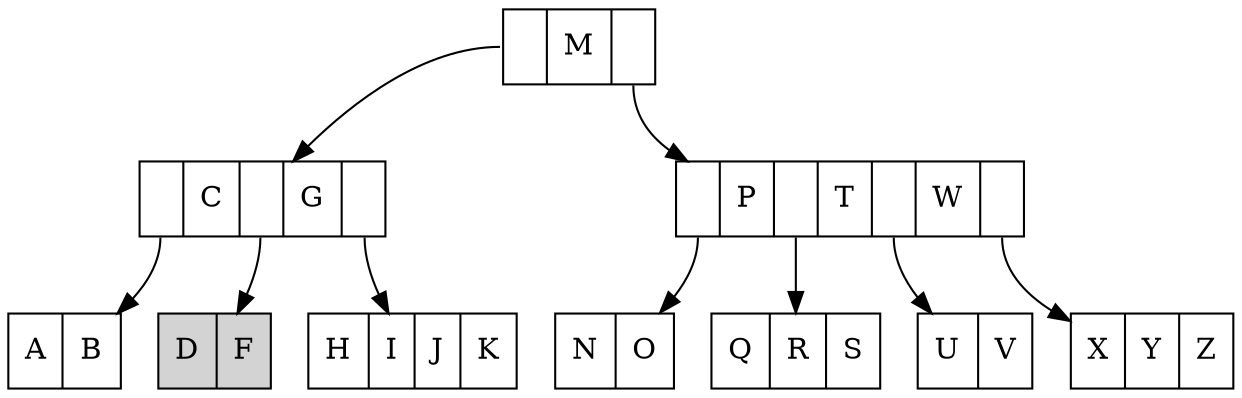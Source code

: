 digraph G{
	margin="0"
	node[shape=record]
	tM[label="<C0>|M|<C1>"];
	tMCG[label="<C0>|C|<C1>|G|<C2>"];
	tMCGAB[label="A|B"];
	tMCGDF[label="D|F", style=filled];
	tMCGHIJK[label="H|I|J|K"];
	tMCG:C0->tMCGAB;
	tMCG:C1->tMCGDF;
	tMCG:C2->tMCGHIJK;
	tMPTW[label="<C0>|P|<C1>|T|<C2>|W|<C3>"];
	tMPTWNO[label="N|O"];
	tMPTWQRS[label="Q|R|S"];
	tMPTWUV[label="U|V"];
	tMPTWXYZ[label="X|Y|Z"];
	tMPTW:C0->tMPTWNO;
	tMPTW:C1->tMPTWQRS;
	tMPTW:C2->tMPTWUV;
	tMPTW:C3->tMPTWXYZ;
	tM:C0->tMCG;
	tM:C1->tMPTW;
}
